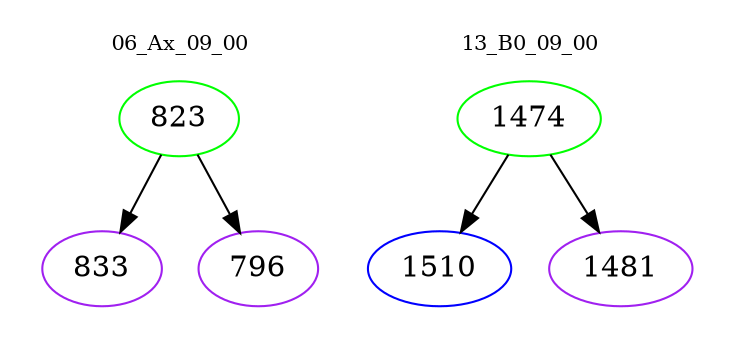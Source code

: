 digraph{
subgraph cluster_0 {
color = white
label = "06_Ax_09_00";
fontsize=10;
T0_823 [label="823", color="green"]
T0_823 -> T0_833 [color="black"]
T0_833 [label="833", color="purple"]
T0_823 -> T0_796 [color="black"]
T0_796 [label="796", color="purple"]
}
subgraph cluster_1 {
color = white
label = "13_B0_09_00";
fontsize=10;
T1_1474 [label="1474", color="green"]
T1_1474 -> T1_1510 [color="black"]
T1_1510 [label="1510", color="blue"]
T1_1474 -> T1_1481 [color="black"]
T1_1481 [label="1481", color="purple"]
}
}
